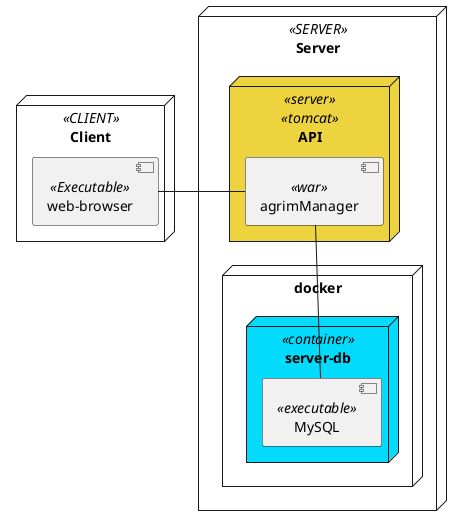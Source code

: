 @startuml

node Client <<CLIENT>> {
    component webBrowser as "web-browser" <<Executable>>
}

node Server <<SERVER>> {

    node docker {

    node server-db <<container>> #03dbfc {
        component MySQL <<executable>>
    }
}

    node API <<server>> <<tomcat>> #edd33e {
        component webApp as "agrimManager" <<war>>
    }

webBrowser -right-  webApp
webApp -- MySQL



@enduml
